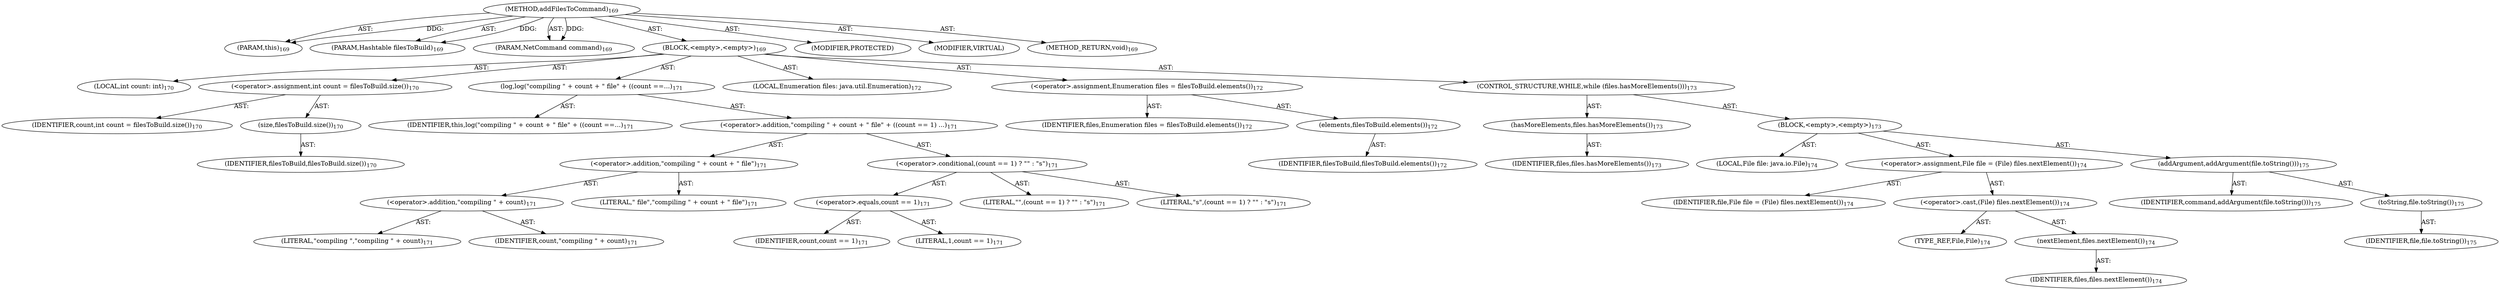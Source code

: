 digraph "addFilesToCommand" {  
"111669149702" [label = <(METHOD,addFilesToCommand)<SUB>169</SUB>> ]
"115964116995" [label = <(PARAM,this)<SUB>169</SUB>> ]
"115964117007" [label = <(PARAM,Hashtable filesToBuild)<SUB>169</SUB>> ]
"115964117008" [label = <(PARAM,NetCommand command)<SUB>169</SUB>> ]
"25769803785" [label = <(BLOCK,&lt;empty&gt;,&lt;empty&gt;)<SUB>169</SUB>> ]
"94489280517" [label = <(LOCAL,int count: int)<SUB>170</SUB>> ]
"30064771115" [label = <(&lt;operator&gt;.assignment,int count = filesToBuild.size())<SUB>170</SUB>> ]
"68719476785" [label = <(IDENTIFIER,count,int count = filesToBuild.size())<SUB>170</SUB>> ]
"30064771116" [label = <(size,filesToBuild.size())<SUB>170</SUB>> ]
"68719476786" [label = <(IDENTIFIER,filesToBuild,filesToBuild.size())<SUB>170</SUB>> ]
"30064771117" [label = <(log,log(&quot;compiling &quot; + count + &quot; file&quot; + ((count ==...)<SUB>171</SUB>> ]
"68719476747" [label = <(IDENTIFIER,this,log(&quot;compiling &quot; + count + &quot; file&quot; + ((count ==...)<SUB>171</SUB>> ]
"30064771118" [label = <(&lt;operator&gt;.addition,&quot;compiling &quot; + count + &quot; file&quot; + ((count == 1) ...)<SUB>171</SUB>> ]
"30064771119" [label = <(&lt;operator&gt;.addition,&quot;compiling &quot; + count + &quot; file&quot;)<SUB>171</SUB>> ]
"30064771120" [label = <(&lt;operator&gt;.addition,&quot;compiling &quot; + count)<SUB>171</SUB>> ]
"90194313223" [label = <(LITERAL,&quot;compiling &quot;,&quot;compiling &quot; + count)<SUB>171</SUB>> ]
"68719476787" [label = <(IDENTIFIER,count,&quot;compiling &quot; + count)<SUB>171</SUB>> ]
"90194313224" [label = <(LITERAL,&quot; file&quot;,&quot;compiling &quot; + count + &quot; file&quot;)<SUB>171</SUB>> ]
"30064771121" [label = <(&lt;operator&gt;.conditional,(count == 1) ? &quot;&quot; : &quot;s&quot;)<SUB>171</SUB>> ]
"30064771122" [label = <(&lt;operator&gt;.equals,count == 1)<SUB>171</SUB>> ]
"68719476788" [label = <(IDENTIFIER,count,count == 1)<SUB>171</SUB>> ]
"90194313225" [label = <(LITERAL,1,count == 1)<SUB>171</SUB>> ]
"90194313226" [label = <(LITERAL,&quot;&quot;,(count == 1) ? &quot;&quot; : &quot;s&quot;)<SUB>171</SUB>> ]
"90194313227" [label = <(LITERAL,&quot;s&quot;,(count == 1) ? &quot;&quot; : &quot;s&quot;)<SUB>171</SUB>> ]
"94489280518" [label = <(LOCAL,Enumeration files: java.util.Enumeration)<SUB>172</SUB>> ]
"30064771123" [label = <(&lt;operator&gt;.assignment,Enumeration files = filesToBuild.elements())<SUB>172</SUB>> ]
"68719476789" [label = <(IDENTIFIER,files,Enumeration files = filesToBuild.elements())<SUB>172</SUB>> ]
"30064771124" [label = <(elements,filesToBuild.elements())<SUB>172</SUB>> ]
"68719476790" [label = <(IDENTIFIER,filesToBuild,filesToBuild.elements())<SUB>172</SUB>> ]
"47244640259" [label = <(CONTROL_STRUCTURE,WHILE,while (files.hasMoreElements()))<SUB>173</SUB>> ]
"30064771125" [label = <(hasMoreElements,files.hasMoreElements())<SUB>173</SUB>> ]
"68719476791" [label = <(IDENTIFIER,files,files.hasMoreElements())<SUB>173</SUB>> ]
"25769803786" [label = <(BLOCK,&lt;empty&gt;,&lt;empty&gt;)<SUB>173</SUB>> ]
"94489280519" [label = <(LOCAL,File file: java.io.File)<SUB>174</SUB>> ]
"30064771126" [label = <(&lt;operator&gt;.assignment,File file = (File) files.nextElement())<SUB>174</SUB>> ]
"68719476792" [label = <(IDENTIFIER,file,File file = (File) files.nextElement())<SUB>174</SUB>> ]
"30064771127" [label = <(&lt;operator&gt;.cast,(File) files.nextElement())<SUB>174</SUB>> ]
"180388626433" [label = <(TYPE_REF,File,File)<SUB>174</SUB>> ]
"30064771128" [label = <(nextElement,files.nextElement())<SUB>174</SUB>> ]
"68719476793" [label = <(IDENTIFIER,files,files.nextElement())<SUB>174</SUB>> ]
"30064771129" [label = <(addArgument,addArgument(file.toString()))<SUB>175</SUB>> ]
"68719476794" [label = <(IDENTIFIER,command,addArgument(file.toString()))<SUB>175</SUB>> ]
"30064771130" [label = <(toString,file.toString())<SUB>175</SUB>> ]
"68719476795" [label = <(IDENTIFIER,file,file.toString())<SUB>175</SUB>> ]
"133143986191" [label = <(MODIFIER,PROTECTED)> ]
"133143986192" [label = <(MODIFIER,VIRTUAL)> ]
"128849018886" [label = <(METHOD_RETURN,void)<SUB>169</SUB>> ]
  "111669149702" -> "115964116995"  [ label = "AST: "] 
  "111669149702" -> "115964117007"  [ label = "AST: "] 
  "111669149702" -> "115964117008"  [ label = "AST: "] 
  "111669149702" -> "25769803785"  [ label = "AST: "] 
  "111669149702" -> "133143986191"  [ label = "AST: "] 
  "111669149702" -> "133143986192"  [ label = "AST: "] 
  "111669149702" -> "128849018886"  [ label = "AST: "] 
  "25769803785" -> "94489280517"  [ label = "AST: "] 
  "25769803785" -> "30064771115"  [ label = "AST: "] 
  "25769803785" -> "30064771117"  [ label = "AST: "] 
  "25769803785" -> "94489280518"  [ label = "AST: "] 
  "25769803785" -> "30064771123"  [ label = "AST: "] 
  "25769803785" -> "47244640259"  [ label = "AST: "] 
  "30064771115" -> "68719476785"  [ label = "AST: "] 
  "30064771115" -> "30064771116"  [ label = "AST: "] 
  "30064771116" -> "68719476786"  [ label = "AST: "] 
  "30064771117" -> "68719476747"  [ label = "AST: "] 
  "30064771117" -> "30064771118"  [ label = "AST: "] 
  "30064771118" -> "30064771119"  [ label = "AST: "] 
  "30064771118" -> "30064771121"  [ label = "AST: "] 
  "30064771119" -> "30064771120"  [ label = "AST: "] 
  "30064771119" -> "90194313224"  [ label = "AST: "] 
  "30064771120" -> "90194313223"  [ label = "AST: "] 
  "30064771120" -> "68719476787"  [ label = "AST: "] 
  "30064771121" -> "30064771122"  [ label = "AST: "] 
  "30064771121" -> "90194313226"  [ label = "AST: "] 
  "30064771121" -> "90194313227"  [ label = "AST: "] 
  "30064771122" -> "68719476788"  [ label = "AST: "] 
  "30064771122" -> "90194313225"  [ label = "AST: "] 
  "30064771123" -> "68719476789"  [ label = "AST: "] 
  "30064771123" -> "30064771124"  [ label = "AST: "] 
  "30064771124" -> "68719476790"  [ label = "AST: "] 
  "47244640259" -> "30064771125"  [ label = "AST: "] 
  "47244640259" -> "25769803786"  [ label = "AST: "] 
  "30064771125" -> "68719476791"  [ label = "AST: "] 
  "25769803786" -> "94489280519"  [ label = "AST: "] 
  "25769803786" -> "30064771126"  [ label = "AST: "] 
  "25769803786" -> "30064771129"  [ label = "AST: "] 
  "30064771126" -> "68719476792"  [ label = "AST: "] 
  "30064771126" -> "30064771127"  [ label = "AST: "] 
  "30064771127" -> "180388626433"  [ label = "AST: "] 
  "30064771127" -> "30064771128"  [ label = "AST: "] 
  "30064771128" -> "68719476793"  [ label = "AST: "] 
  "30064771129" -> "68719476794"  [ label = "AST: "] 
  "30064771129" -> "30064771130"  [ label = "AST: "] 
  "30064771130" -> "68719476795"  [ label = "AST: "] 
  "111669149702" -> "115964116995"  [ label = "DDG: "] 
  "111669149702" -> "115964117007"  [ label = "DDG: "] 
  "111669149702" -> "115964117008"  [ label = "DDG: "] 
}
